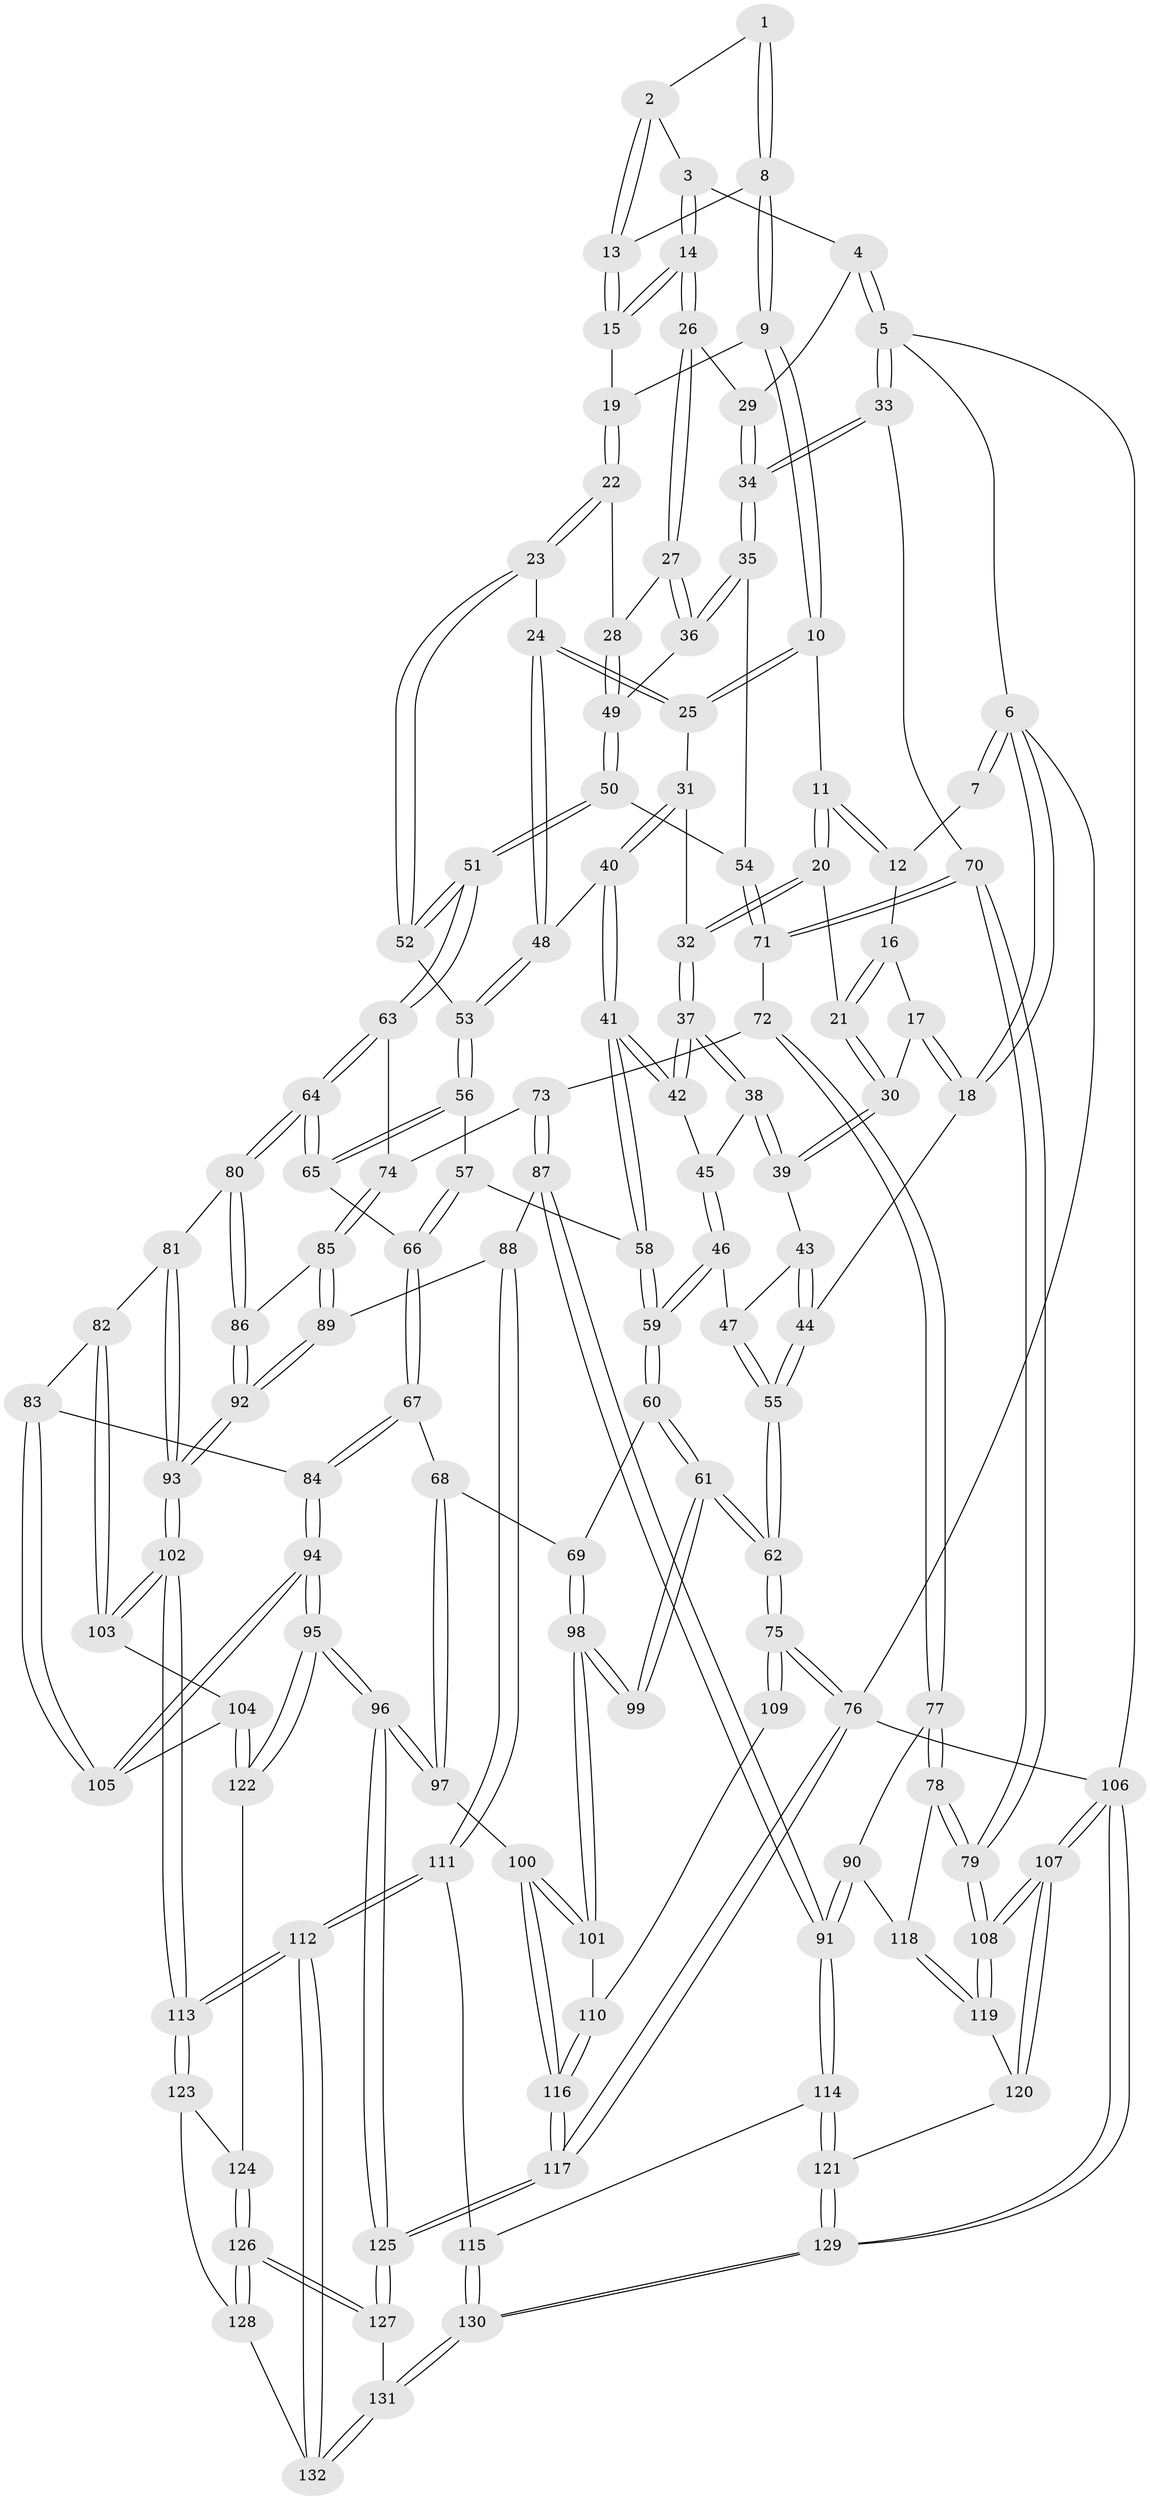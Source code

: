 // coarse degree distribution, {3: 0.12195121951219512, 5: 0.3170731707317073, 6: 0.17073170731707318, 4: 0.3780487804878049, 8: 0.012195121951219513}
// Generated by graph-tools (version 1.1) at 2025/42/03/06/25 10:42:35]
// undirected, 132 vertices, 327 edges
graph export_dot {
graph [start="1"]
  node [color=gray90,style=filled];
  1 [pos="+0.5333468937524248+0"];
  2 [pos="+0.772663829905063+0"];
  3 [pos="+1+0"];
  4 [pos="+1+0"];
  5 [pos="+1+0"];
  6 [pos="+0+0"];
  7 [pos="+0.2913511470959819+0"];
  8 [pos="+0.5509951898722851+0.03421313941182293"];
  9 [pos="+0.5443368440601408+0.07955972486849548"];
  10 [pos="+0.48455278801134033+0.1313001901683645"];
  11 [pos="+0.3923456659956839+0.13266362243377852"];
  12 [pos="+0.30348045891930553+0"];
  13 [pos="+0.7159215493786186+0.0654063276382913"];
  14 [pos="+0.7677000812774062+0.139335374658753"];
  15 [pos="+0.743072846169895+0.11393790796594237"];
  16 [pos="+0.24381113020217549+0.1143518480374581"];
  17 [pos="+0.12081261545708517+0.1282125537720157"];
  18 [pos="+0+0"];
  19 [pos="+0.5654788883672033+0.10083632482321722"];
  20 [pos="+0.32672150585299753+0.2077089043117063"];
  21 [pos="+0.2959063014392492+0.20578876538389385"];
  22 [pos="+0.6711644362321842+0.2545647535102073"];
  23 [pos="+0.6623369420431008+0.2615282941955528"];
  24 [pos="+0.513436804575556+0.2912970450685368"];
  25 [pos="+0.4892716708258203+0.26515571481288547"];
  26 [pos="+0.7743867974222256+0.16559219592394125"];
  27 [pos="+0.7209833219838248+0.2465620865153179"];
  28 [pos="+0.7078773718726415+0.2516732297434026"];
  29 [pos="+0.8708127497392596+0.1644160362176646"];
  30 [pos="+0.22095321720210737+0.25755884061459455"];
  31 [pos="+0.3962955123387679+0.2698270988670177"];
  32 [pos="+0.3497139306125136+0.2407572006808322"];
  33 [pos="+1+0.386069509706605"];
  34 [pos="+1+0.36407421026030934"];
  35 [pos="+0.9166226024519394+0.37991380216714615"];
  36 [pos="+0.88422518689033+0.3631315219273582"];
  37 [pos="+0.3093429539191363+0.3591002013550964"];
  38 [pos="+0.22433404947939103+0.2817842357921575"];
  39 [pos="+0.21894109223307656+0.2619743983174068"];
  40 [pos="+0.3825349396489343+0.4092102082922274"];
  41 [pos="+0.3416371564409534+0.4366246146062241"];
  42 [pos="+0.32802366301908575+0.41490762878818893"];
  43 [pos="+0.1878692209722089+0.27038759770173115"];
  44 [pos="+0+0.25987084469757954"];
  45 [pos="+0.2036517099467969+0.36054500372844106"];
  46 [pos="+0.1333246142774498+0.4257547883077565"];
  47 [pos="+0.09994260332521564+0.40342090892819854"];
  48 [pos="+0.4961330204320335+0.3854520987298483"];
  49 [pos="+0.7292298748936292+0.39280523300865283"];
  50 [pos="+0.7012905565744733+0.4932022589209688"];
  51 [pos="+0.6928720496547172+0.4965402045747473"];
  52 [pos="+0.612406018635274+0.46025449245830025"];
  53 [pos="+0.5690333439692505+0.464383724753499"];
  54 [pos="+0.7909351951056601+0.4930891641339385"];
  55 [pos="+0+0.2718329530371662"];
  56 [pos="+0.4908236609285712+0.5763420206774209"];
  57 [pos="+0.3639707049023756+0.48739702742427077"];
  58 [pos="+0.33526801448972654+0.45694121797465326"];
  59 [pos="+0.19957239815859515+0.5402227727972948"];
  60 [pos="+0.18780219624927502+0.5786947047669397"];
  61 [pos="+0+0.5919133432144873"];
  62 [pos="+0+0.5912636299481"];
  63 [pos="+0.6863062050542114+0.5826886177815975"];
  64 [pos="+0.4971171782712965+0.6364984675532094"];
  65 [pos="+0.49324191710030957+0.6298454860790236"];
  66 [pos="+0.35612539994700004+0.6410894099504437"];
  67 [pos="+0.2978819378938597+0.6648224432358919"];
  68 [pos="+0.25735034574674487+0.6634968292227267"];
  69 [pos="+0.20846342083539893+0.6384589818437864"];
  70 [pos="+1+0.5008049642393823"];
  71 [pos="+0.8200175232325716+0.5454717877545352"];
  72 [pos="+0.8467689834812716+0.6407645706234911"];
  73 [pos="+0.7945347030451214+0.6725430669584105"];
  74 [pos="+0.7148189687952888+0.6632749180614672"];
  75 [pos="+0+0.7560369330811947"];
  76 [pos="+0+1"];
  77 [pos="+0.976183485187901+0.6551832269065129"];
  78 [pos="+1+0.6103638200132213"];
  79 [pos="+1+0.6050745747636627"];
  80 [pos="+0.4996064226545648+0.6461662936659679"];
  81 [pos="+0.4964806876267816+0.663332998962445"];
  82 [pos="+0.4722772101826895+0.705827925282022"];
  83 [pos="+0.4603424922506196+0.7186085100625264"];
  84 [pos="+0.395892478012836+0.7576837317337386"];
  85 [pos="+0.6924095347782312+0.6879097574131227"];
  86 [pos="+0.6597461303168664+0.7048866020205814"];
  87 [pos="+0.8131408208750269+0.7856884602636373"];
  88 [pos="+0.7394273024205776+0.802314833944006"];
  89 [pos="+0.7355770060532877+0.798424385951516"];
  90 [pos="+0.8723471482721158+0.8040641415240293"];
  91 [pos="+0.8489784878503677+0.8164634818764517"];
  92 [pos="+0.6269412529898998+0.7876078820159013"];
  93 [pos="+0.5999825131559465+0.822551674875993"];
  94 [pos="+0.3574465276478527+0.8649395928256791"];
  95 [pos="+0.35559816297324803+0.8682872306820112"];
  96 [pos="+0.3405357983155386+0.875512415670102"];
  97 [pos="+0.3064297467758139+0.8405951564629623"];
  98 [pos="+0.15645130219806794+0.7208479212622303"];
  99 [pos="+0.13590517802473415+0.7205096345053784"];
  100 [pos="+0.21611709226533418+0.8205879163063704"];
  101 [pos="+0.1557526147183595+0.7292001973701839"];
  102 [pos="+0.5911415834860204+0.8602693627504598"];
  103 [pos="+0.5293971498853008+0.8366703731239469"];
  104 [pos="+0.521094323023597+0.836261305678885"];
  105 [pos="+0.46781838756314204+0.801880085908737"];
  106 [pos="+1+1"];
  107 [pos="+1+0.9502090580296643"];
  108 [pos="+1+0.7860674875474648"];
  109 [pos="+0.019421109688227765+0.7399373281455761"];
  110 [pos="+0.11369437193949859+0.8035107324936063"];
  111 [pos="+0.7054035264286178+0.8963799295810162"];
  112 [pos="+0.6310473825807986+0.9236539587966952"];
  113 [pos="+0.6001058692496639+0.88814649491403"];
  114 [pos="+0.8448463217811377+0.8837136904489276"];
  115 [pos="+0.776424248749084+0.9088539395417454"];
  116 [pos="+0+1"];
  117 [pos="+0+1"];
  118 [pos="+0.9459702766567493+0.82425018372196"];
  119 [pos="+0.9637229441178727+0.8703040461433309"];
  120 [pos="+0.9259199980218678+0.9320204197340229"];
  121 [pos="+0.9067552697772702+0.9434144228801018"];
  122 [pos="+0.3962094302184468+0.8781857566984534"];
  123 [pos="+0.5075858868304417+0.9200945198256164"];
  124 [pos="+0.459792646247554+0.9197285338528622"];
  125 [pos="+0.16852068126253947+1"];
  126 [pos="+0.44638298796718284+1"];
  127 [pos="+0.4279541981232837+1"];
  128 [pos="+0.49520660051285087+0.9748655985676024"];
  129 [pos="+0.8873465859333716+1"];
  130 [pos="+0.8122614876224209+1"];
  131 [pos="+0.6318391257688528+1"];
  132 [pos="+0.6309672694818681+0.9308728512718885"];
  1 -- 2;
  1 -- 8;
  1 -- 8;
  2 -- 3;
  2 -- 13;
  2 -- 13;
  3 -- 4;
  3 -- 14;
  3 -- 14;
  4 -- 5;
  4 -- 5;
  4 -- 29;
  5 -- 6;
  5 -- 33;
  5 -- 33;
  5 -- 106;
  6 -- 7;
  6 -- 7;
  6 -- 18;
  6 -- 18;
  6 -- 76;
  7 -- 12;
  8 -- 9;
  8 -- 9;
  8 -- 13;
  9 -- 10;
  9 -- 10;
  9 -- 19;
  10 -- 11;
  10 -- 25;
  10 -- 25;
  11 -- 12;
  11 -- 12;
  11 -- 20;
  11 -- 20;
  12 -- 16;
  13 -- 15;
  13 -- 15;
  14 -- 15;
  14 -- 15;
  14 -- 26;
  14 -- 26;
  15 -- 19;
  16 -- 17;
  16 -- 21;
  16 -- 21;
  17 -- 18;
  17 -- 18;
  17 -- 30;
  18 -- 44;
  19 -- 22;
  19 -- 22;
  20 -- 21;
  20 -- 32;
  20 -- 32;
  21 -- 30;
  21 -- 30;
  22 -- 23;
  22 -- 23;
  22 -- 28;
  23 -- 24;
  23 -- 52;
  23 -- 52;
  24 -- 25;
  24 -- 25;
  24 -- 48;
  24 -- 48;
  25 -- 31;
  26 -- 27;
  26 -- 27;
  26 -- 29;
  27 -- 28;
  27 -- 36;
  27 -- 36;
  28 -- 49;
  28 -- 49;
  29 -- 34;
  29 -- 34;
  30 -- 39;
  30 -- 39;
  31 -- 32;
  31 -- 40;
  31 -- 40;
  32 -- 37;
  32 -- 37;
  33 -- 34;
  33 -- 34;
  33 -- 70;
  34 -- 35;
  34 -- 35;
  35 -- 36;
  35 -- 36;
  35 -- 54;
  36 -- 49;
  37 -- 38;
  37 -- 38;
  37 -- 42;
  37 -- 42;
  38 -- 39;
  38 -- 39;
  38 -- 45;
  39 -- 43;
  40 -- 41;
  40 -- 41;
  40 -- 48;
  41 -- 42;
  41 -- 42;
  41 -- 58;
  41 -- 58;
  42 -- 45;
  43 -- 44;
  43 -- 44;
  43 -- 47;
  44 -- 55;
  44 -- 55;
  45 -- 46;
  45 -- 46;
  46 -- 47;
  46 -- 59;
  46 -- 59;
  47 -- 55;
  47 -- 55;
  48 -- 53;
  48 -- 53;
  49 -- 50;
  49 -- 50;
  50 -- 51;
  50 -- 51;
  50 -- 54;
  51 -- 52;
  51 -- 52;
  51 -- 63;
  51 -- 63;
  52 -- 53;
  53 -- 56;
  53 -- 56;
  54 -- 71;
  54 -- 71;
  55 -- 62;
  55 -- 62;
  56 -- 57;
  56 -- 65;
  56 -- 65;
  57 -- 58;
  57 -- 66;
  57 -- 66;
  58 -- 59;
  58 -- 59;
  59 -- 60;
  59 -- 60;
  60 -- 61;
  60 -- 61;
  60 -- 69;
  61 -- 62;
  61 -- 62;
  61 -- 99;
  61 -- 99;
  62 -- 75;
  62 -- 75;
  63 -- 64;
  63 -- 64;
  63 -- 74;
  64 -- 65;
  64 -- 65;
  64 -- 80;
  64 -- 80;
  65 -- 66;
  66 -- 67;
  66 -- 67;
  67 -- 68;
  67 -- 84;
  67 -- 84;
  68 -- 69;
  68 -- 97;
  68 -- 97;
  69 -- 98;
  69 -- 98;
  70 -- 71;
  70 -- 71;
  70 -- 79;
  70 -- 79;
  71 -- 72;
  72 -- 73;
  72 -- 77;
  72 -- 77;
  73 -- 74;
  73 -- 87;
  73 -- 87;
  74 -- 85;
  74 -- 85;
  75 -- 76;
  75 -- 76;
  75 -- 109;
  75 -- 109;
  76 -- 117;
  76 -- 117;
  76 -- 106;
  77 -- 78;
  77 -- 78;
  77 -- 90;
  78 -- 79;
  78 -- 79;
  78 -- 118;
  79 -- 108;
  79 -- 108;
  80 -- 81;
  80 -- 86;
  80 -- 86;
  81 -- 82;
  81 -- 93;
  81 -- 93;
  82 -- 83;
  82 -- 103;
  82 -- 103;
  83 -- 84;
  83 -- 105;
  83 -- 105;
  84 -- 94;
  84 -- 94;
  85 -- 86;
  85 -- 89;
  85 -- 89;
  86 -- 92;
  86 -- 92;
  87 -- 88;
  87 -- 91;
  87 -- 91;
  88 -- 89;
  88 -- 111;
  88 -- 111;
  89 -- 92;
  89 -- 92;
  90 -- 91;
  90 -- 91;
  90 -- 118;
  91 -- 114;
  91 -- 114;
  92 -- 93;
  92 -- 93;
  93 -- 102;
  93 -- 102;
  94 -- 95;
  94 -- 95;
  94 -- 105;
  94 -- 105;
  95 -- 96;
  95 -- 96;
  95 -- 122;
  95 -- 122;
  96 -- 97;
  96 -- 97;
  96 -- 125;
  96 -- 125;
  97 -- 100;
  98 -- 99;
  98 -- 99;
  98 -- 101;
  98 -- 101;
  100 -- 101;
  100 -- 101;
  100 -- 116;
  100 -- 116;
  101 -- 110;
  102 -- 103;
  102 -- 103;
  102 -- 113;
  102 -- 113;
  103 -- 104;
  104 -- 105;
  104 -- 122;
  104 -- 122;
  106 -- 107;
  106 -- 107;
  106 -- 129;
  106 -- 129;
  107 -- 108;
  107 -- 108;
  107 -- 120;
  107 -- 120;
  108 -- 119;
  108 -- 119;
  109 -- 110;
  110 -- 116;
  110 -- 116;
  111 -- 112;
  111 -- 112;
  111 -- 115;
  112 -- 113;
  112 -- 113;
  112 -- 132;
  112 -- 132;
  113 -- 123;
  113 -- 123;
  114 -- 115;
  114 -- 121;
  114 -- 121;
  115 -- 130;
  115 -- 130;
  116 -- 117;
  116 -- 117;
  117 -- 125;
  117 -- 125;
  118 -- 119;
  118 -- 119;
  119 -- 120;
  120 -- 121;
  121 -- 129;
  121 -- 129;
  122 -- 124;
  123 -- 124;
  123 -- 128;
  124 -- 126;
  124 -- 126;
  125 -- 127;
  125 -- 127;
  126 -- 127;
  126 -- 127;
  126 -- 128;
  126 -- 128;
  127 -- 131;
  128 -- 132;
  129 -- 130;
  129 -- 130;
  130 -- 131;
  130 -- 131;
  131 -- 132;
  131 -- 132;
}
